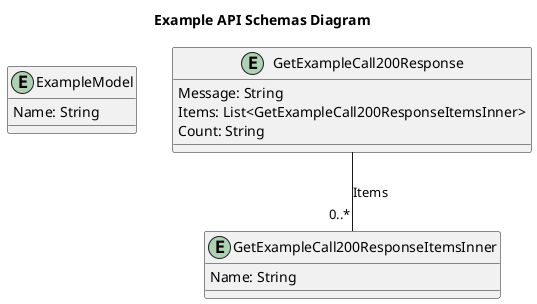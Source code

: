 @startuml

title Example API Schemas Diagram

entity ExampleModel {
    Name: String
}

entity GetExampleCall200Response {
    Message: String
    Items: List<GetExampleCall200ResponseItemsInner>
    Count: String
}

entity GetExampleCall200ResponseItemsInner {
    Name: String
}


GetExampleCall200Response -- "0..*" GetExampleCall200ResponseItemsInner : Items

@enduml
